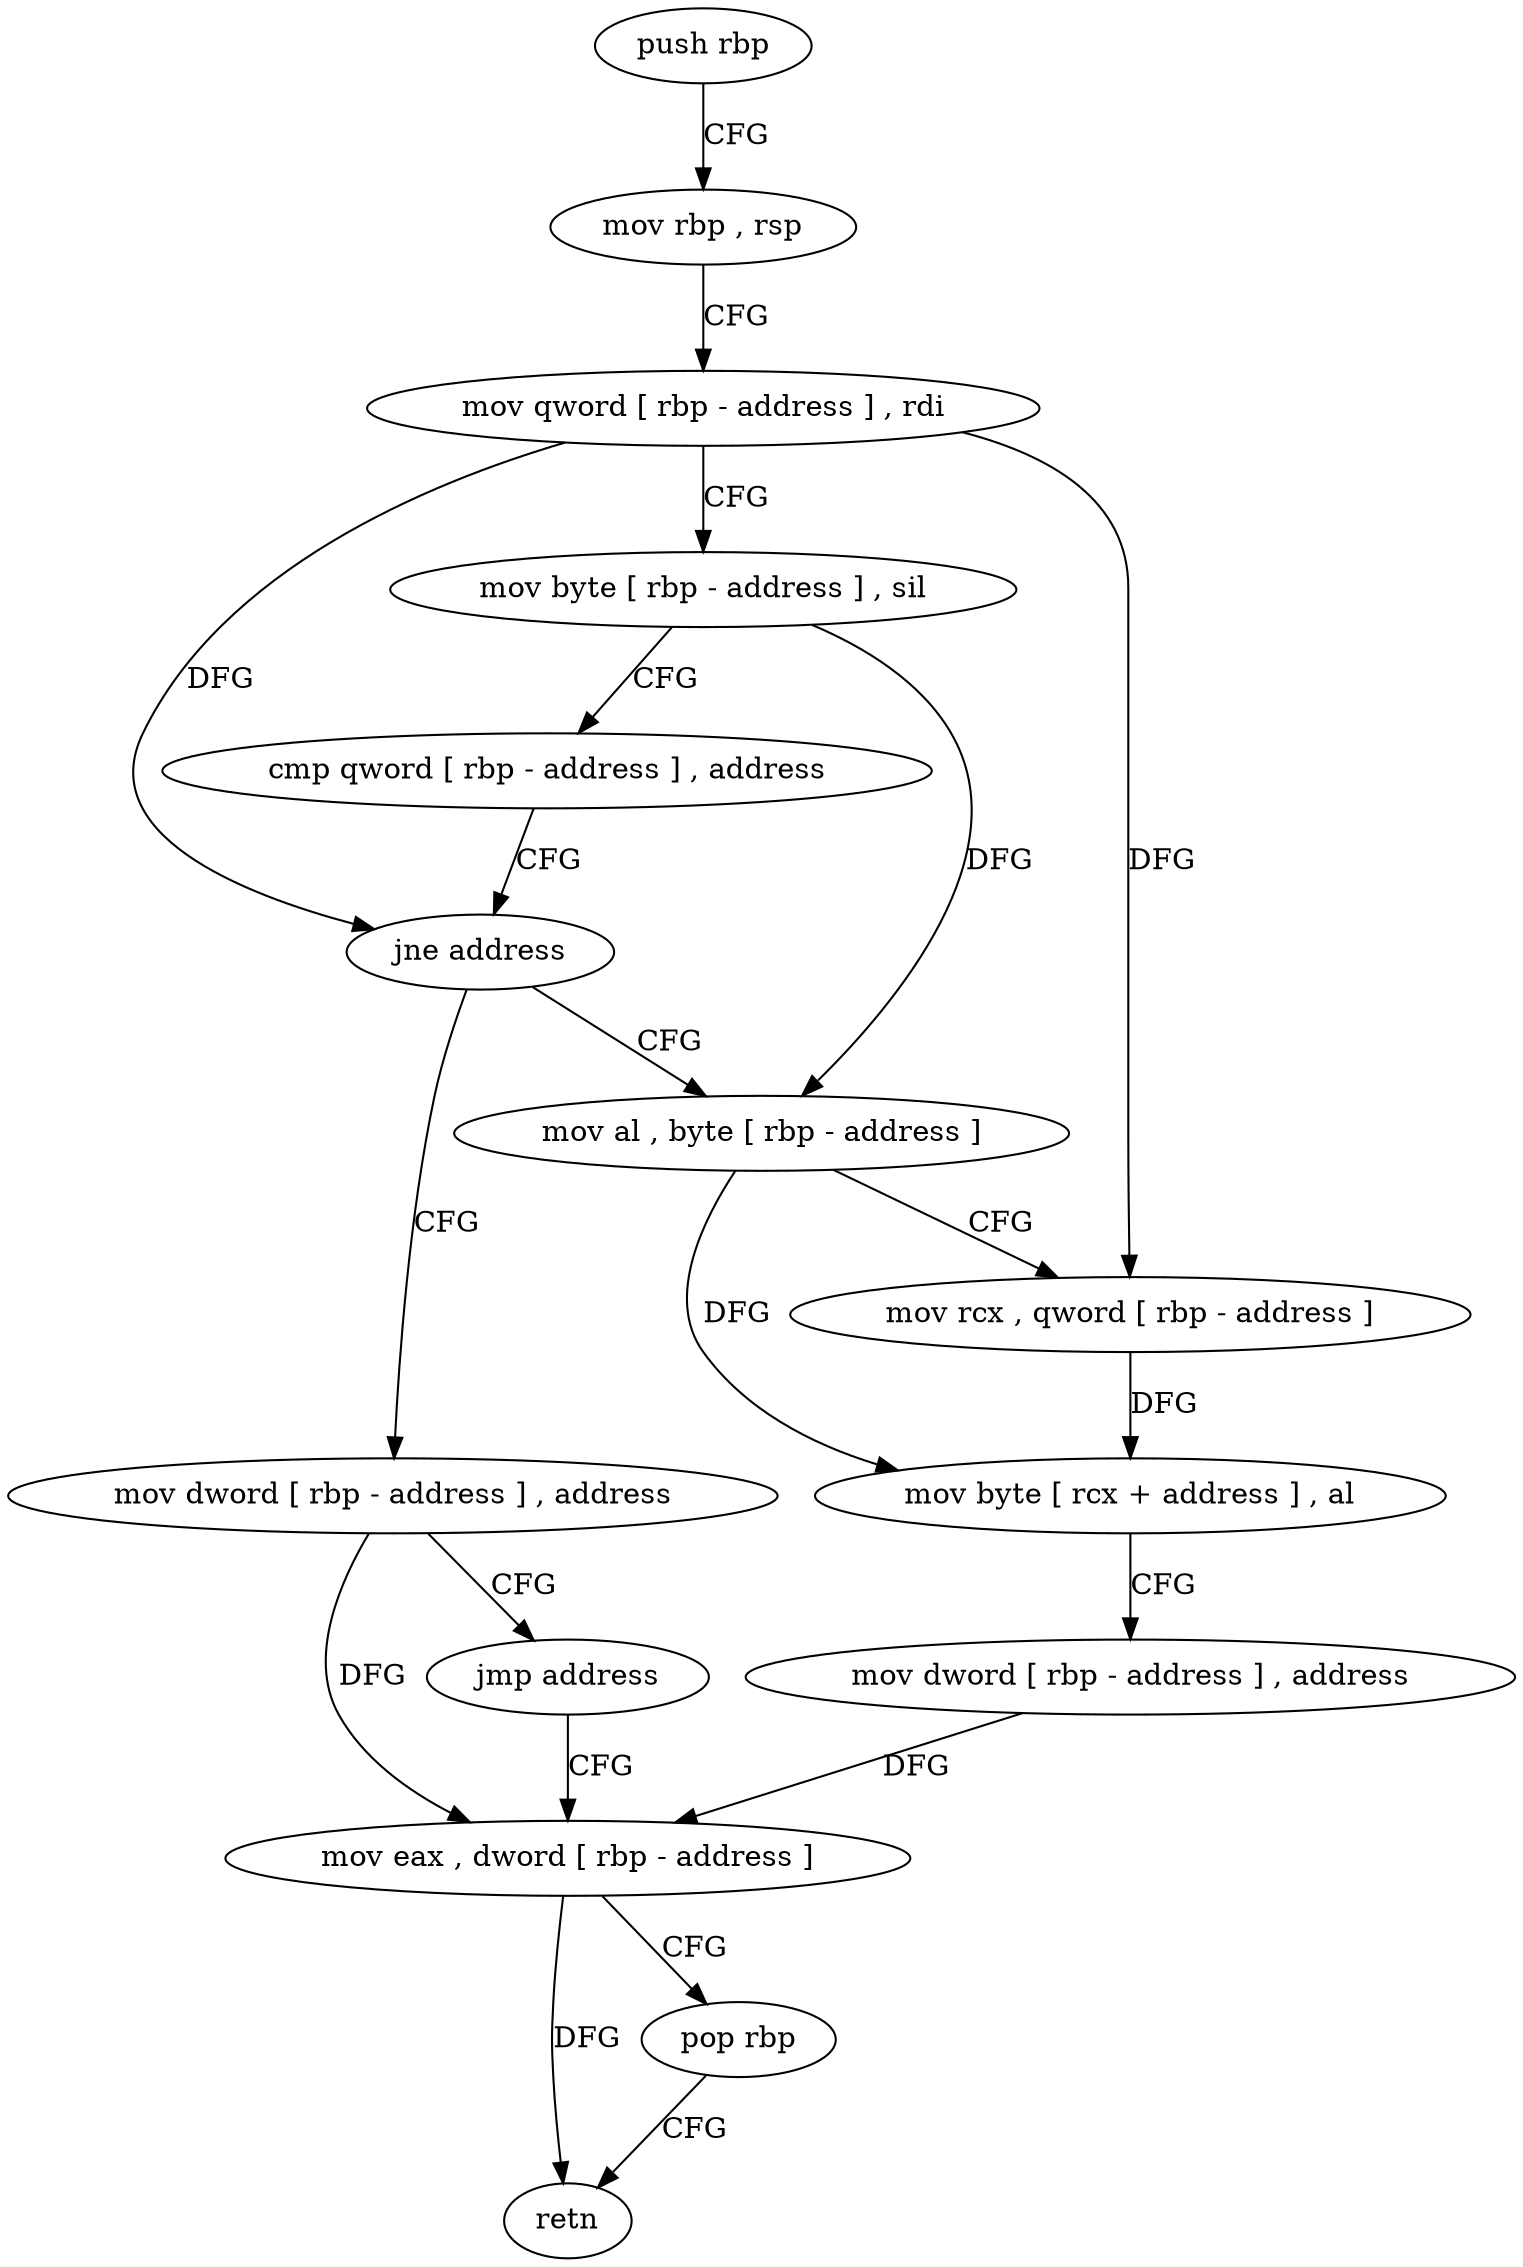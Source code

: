 digraph "func" {
"4403440" [label = "push rbp" ]
"4403441" [label = "mov rbp , rsp" ]
"4403444" [label = "mov qword [ rbp - address ] , rdi" ]
"4403448" [label = "mov byte [ rbp - address ] , sil" ]
"4403452" [label = "cmp qword [ rbp - address ] , address" ]
"4403457" [label = "jne address" ]
"4403475" [label = "mov al , byte [ rbp - address ]" ]
"4403463" [label = "mov dword [ rbp - address ] , address" ]
"4403478" [label = "mov rcx , qword [ rbp - address ]" ]
"4403482" [label = "mov byte [ rcx + address ] , al" ]
"4403485" [label = "mov dword [ rbp - address ] , address" ]
"4403492" [label = "mov eax , dword [ rbp - address ]" ]
"4403470" [label = "jmp address" ]
"4403495" [label = "pop rbp" ]
"4403496" [label = "retn" ]
"4403440" -> "4403441" [ label = "CFG" ]
"4403441" -> "4403444" [ label = "CFG" ]
"4403444" -> "4403448" [ label = "CFG" ]
"4403444" -> "4403457" [ label = "DFG" ]
"4403444" -> "4403478" [ label = "DFG" ]
"4403448" -> "4403452" [ label = "CFG" ]
"4403448" -> "4403475" [ label = "DFG" ]
"4403452" -> "4403457" [ label = "CFG" ]
"4403457" -> "4403475" [ label = "CFG" ]
"4403457" -> "4403463" [ label = "CFG" ]
"4403475" -> "4403478" [ label = "CFG" ]
"4403475" -> "4403482" [ label = "DFG" ]
"4403463" -> "4403470" [ label = "CFG" ]
"4403463" -> "4403492" [ label = "DFG" ]
"4403478" -> "4403482" [ label = "DFG" ]
"4403482" -> "4403485" [ label = "CFG" ]
"4403485" -> "4403492" [ label = "DFG" ]
"4403492" -> "4403495" [ label = "CFG" ]
"4403492" -> "4403496" [ label = "DFG" ]
"4403470" -> "4403492" [ label = "CFG" ]
"4403495" -> "4403496" [ label = "CFG" ]
}

